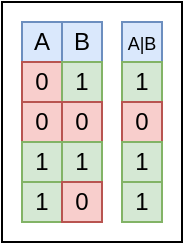 <mxfile version="20.8.20" type="device"><diagram name="Page-1" id="lFNyY5cYQek90XAUd_tz"><mxGraphModel dx="1434" dy="728" grid="1" gridSize="10" guides="1" tooltips="1" connect="1" arrows="1" fold="1" page="1" pageScale="1" pageWidth="850" pageHeight="1100" math="0" shadow="0"><root><mxCell id="0"/><mxCell id="1" parent="0"/><mxCell id="afMphutX7_r8_SjOhIaG-20" value="" style="rounded=0;whiteSpace=wrap;html=1;fontSize=9;" parent="1" vertex="1"><mxGeometry x="150" y="130" width="90" height="120" as="geometry"/></mxCell><mxCell id="afMphutX7_r8_SjOhIaG-1" value="A" style="rounded=0;whiteSpace=wrap;html=1;fillColor=#dae8fc;strokeColor=#6c8ebf;" parent="1" vertex="1"><mxGeometry x="160" y="140" width="20" height="20" as="geometry"/></mxCell><mxCell id="afMphutX7_r8_SjOhIaG-2" value="B" style="rounded=0;whiteSpace=wrap;html=1;fillColor=#dae8fc;strokeColor=#6c8ebf;" parent="1" vertex="1"><mxGeometry x="180" y="140" width="20" height="20" as="geometry"/></mxCell><mxCell id="afMphutX7_r8_SjOhIaG-3" value="&lt;font style=&quot;font-size: 9px;&quot;&gt;A|B&lt;/font&gt;" style="rounded=0;whiteSpace=wrap;html=1;fillColor=#dae8fc;strokeColor=#6c8ebf;" parent="1" vertex="1"><mxGeometry x="210" y="140" width="20" height="20" as="geometry"/></mxCell><mxCell id="afMphutX7_r8_SjOhIaG-5" value="0" style="rounded=0;whiteSpace=wrap;html=1;fillColor=#f8cecc;strokeColor=#b85450;" parent="1" vertex="1"><mxGeometry x="160" y="160" width="20" height="20" as="geometry"/></mxCell><mxCell id="afMphutX7_r8_SjOhIaG-6" value="0" style="rounded=0;whiteSpace=wrap;html=1;fillColor=#f8cecc;strokeColor=#b85450;" parent="1" vertex="1"><mxGeometry x="160" y="180" width="20" height="20" as="geometry"/></mxCell><mxCell id="afMphutX7_r8_SjOhIaG-7" value="1" style="rounded=0;whiteSpace=wrap;html=1;fillColor=#d5e8d4;strokeColor=#82b366;" parent="1" vertex="1"><mxGeometry x="160" y="200" width="20" height="20" as="geometry"/></mxCell><mxCell id="afMphutX7_r8_SjOhIaG-8" value="1" style="rounded=0;whiteSpace=wrap;html=1;fillColor=#d5e8d4;strokeColor=#82b366;" parent="1" vertex="1"><mxGeometry x="160" y="220" width="20" height="20" as="geometry"/></mxCell><mxCell id="afMphutX7_r8_SjOhIaG-9" value="1" style="rounded=0;whiteSpace=wrap;html=1;fillColor=#d5e8d4;strokeColor=#82b366;" parent="1" vertex="1"><mxGeometry x="180" y="160" width="20" height="20" as="geometry"/></mxCell><mxCell id="afMphutX7_r8_SjOhIaG-10" value="0" style="rounded=0;whiteSpace=wrap;html=1;fillColor=#f8cecc;strokeColor=#b85450;" parent="1" vertex="1"><mxGeometry x="180" y="180" width="20" height="20" as="geometry"/></mxCell><mxCell id="afMphutX7_r8_SjOhIaG-11" value="1" style="rounded=0;whiteSpace=wrap;html=1;fillColor=#d5e8d4;strokeColor=#82b366;" parent="1" vertex="1"><mxGeometry x="180" y="200" width="20" height="20" as="geometry"/></mxCell><mxCell id="afMphutX7_r8_SjOhIaG-12" value="0" style="rounded=0;whiteSpace=wrap;html=1;fillColor=#f8cecc;strokeColor=#b85450;" parent="1" vertex="1"><mxGeometry x="180" y="220" width="20" height="20" as="geometry"/></mxCell><mxCell id="afMphutX7_r8_SjOhIaG-13" value="1" style="rounded=0;whiteSpace=wrap;html=1;fillColor=#d5e8d4;strokeColor=#82b366;" parent="1" vertex="1"><mxGeometry x="210" y="160" width="20" height="20" as="geometry"/></mxCell><mxCell id="afMphutX7_r8_SjOhIaG-14" value="0" style="rounded=0;whiteSpace=wrap;html=1;fillColor=#f8cecc;strokeColor=#b85450;" parent="1" vertex="1"><mxGeometry x="210" y="180" width="20" height="20" as="geometry"/></mxCell><mxCell id="afMphutX7_r8_SjOhIaG-15" value="1" style="rounded=0;whiteSpace=wrap;html=1;fillColor=#d5e8d4;strokeColor=#82b366;" parent="1" vertex="1"><mxGeometry x="210" y="200" width="20" height="20" as="geometry"/></mxCell><mxCell id="afMphutX7_r8_SjOhIaG-16" value="1" style="rounded=0;whiteSpace=wrap;html=1;fillColor=#d5e8d4;strokeColor=#82b366;" parent="1" vertex="1"><mxGeometry x="210" y="220" width="20" height="20" as="geometry"/></mxCell></root></mxGraphModel></diagram></mxfile>